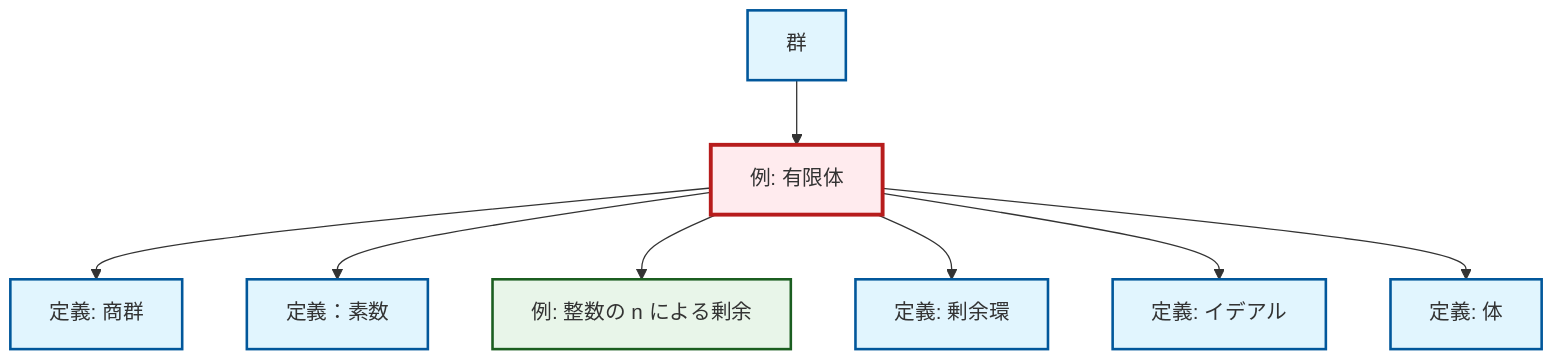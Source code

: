 graph TD
    classDef definition fill:#e1f5fe,stroke:#01579b,stroke-width:2px
    classDef theorem fill:#f3e5f5,stroke:#4a148c,stroke-width:2px
    classDef axiom fill:#fff3e0,stroke:#e65100,stroke-width:2px
    classDef example fill:#e8f5e9,stroke:#1b5e20,stroke-width:2px
    classDef current fill:#ffebee,stroke:#b71c1c,stroke-width:3px
    def-prime["定義：素数"]:::definition
    ex-quotient-integers-mod-n["例: 整数の n による剰余"]:::example
    ex-finite-field["例: 有限体"]:::example
    def-group["群"]:::definition
    def-quotient-ring["定義: 剰余環"]:::definition
    def-field["定義: 体"]:::definition
    def-quotient-group["定義: 商群"]:::definition
    def-ideal["定義: イデアル"]:::definition
    ex-finite-field --> def-quotient-group
    def-group --> ex-finite-field
    ex-finite-field --> def-prime
    ex-finite-field --> ex-quotient-integers-mod-n
    ex-finite-field --> def-quotient-ring
    ex-finite-field --> def-ideal
    ex-finite-field --> def-field
    class ex-finite-field current